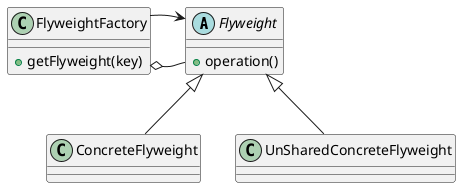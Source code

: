 @startuml
abstract class Flyweight {
    + operation()
}
class ConcreteFlyweight {
}
class UnSharedConcreteFlyweight {
}
class FlyweightFactory {
    + getFlyweight(key)
}
ConcreteFlyweight -up-|> Flyweight
UnSharedConcreteFlyweight -up-|> Flyweight
FlyweightFactory o-right- Flyweight
FlyweightFactory --> Flyweight
@enduml
